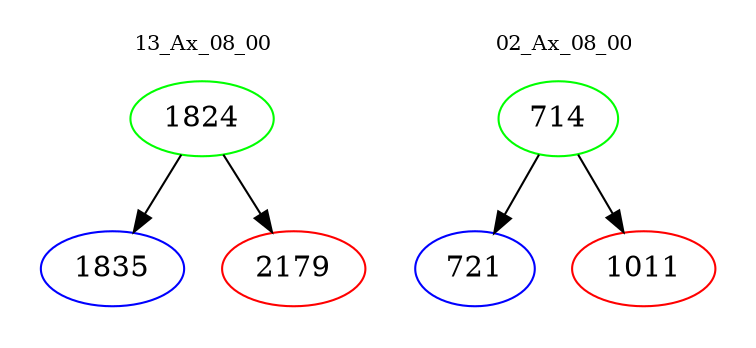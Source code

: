 digraph{
subgraph cluster_0 {
color = white
label = "13_Ax_08_00";
fontsize=10;
T0_1824 [label="1824", color="green"]
T0_1824 -> T0_1835 [color="black"]
T0_1835 [label="1835", color="blue"]
T0_1824 -> T0_2179 [color="black"]
T0_2179 [label="2179", color="red"]
}
subgraph cluster_1 {
color = white
label = "02_Ax_08_00";
fontsize=10;
T1_714 [label="714", color="green"]
T1_714 -> T1_721 [color="black"]
T1_721 [label="721", color="blue"]
T1_714 -> T1_1011 [color="black"]
T1_1011 [label="1011", color="red"]
}
}
